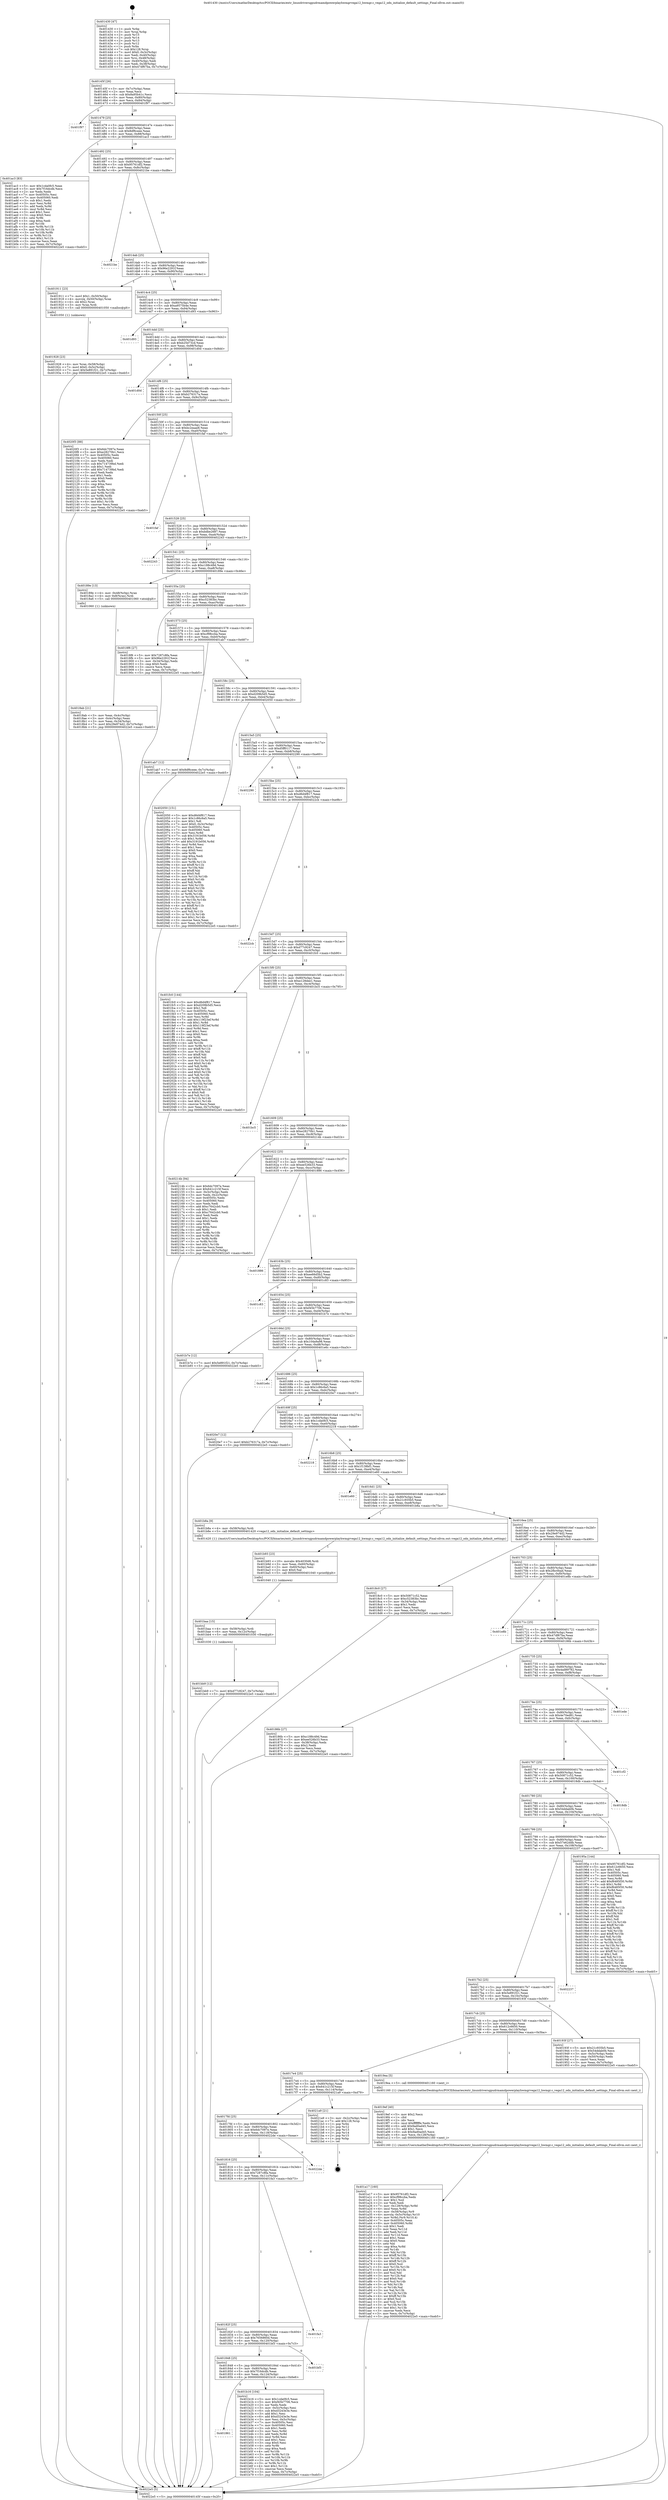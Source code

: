 digraph "0x401430" {
  label = "0x401430 (/mnt/c/Users/mathe/Desktop/tcc/POCII/binaries/extr_linuxdriversgpudrmamdpowerplayhwmgrvega12_hwmgr.c_vega12_odn_initialize_default_settings_Final-ollvm.out::main(0))"
  labelloc = "t"
  node[shape=record]

  Entry [label="",width=0.3,height=0.3,shape=circle,fillcolor=black,style=filled]
  "0x40145f" [label="{
     0x40145f [26]\l
     | [instrs]\l
     &nbsp;&nbsp;0x40145f \<+3\>: mov -0x7c(%rbp),%eax\l
     &nbsp;&nbsp;0x401462 \<+2\>: mov %eax,%ecx\l
     &nbsp;&nbsp;0x401464 \<+6\>: sub $0x8a95b41c,%ecx\l
     &nbsp;&nbsp;0x40146a \<+3\>: mov %eax,-0x80(%rbp)\l
     &nbsp;&nbsp;0x40146d \<+6\>: mov %ecx,-0x84(%rbp)\l
     &nbsp;&nbsp;0x401473 \<+6\>: je 0000000000401f97 \<main+0xb67\>\l
  }"]
  "0x401f97" [label="{
     0x401f97\l
  }", style=dashed]
  "0x401479" [label="{
     0x401479 [25]\l
     | [instrs]\l
     &nbsp;&nbsp;0x401479 \<+5\>: jmp 000000000040147e \<main+0x4e\>\l
     &nbsp;&nbsp;0x40147e \<+3\>: mov -0x80(%rbp),%eax\l
     &nbsp;&nbsp;0x401481 \<+5\>: sub $0x8df6ceee,%eax\l
     &nbsp;&nbsp;0x401486 \<+6\>: mov %eax,-0x88(%rbp)\l
     &nbsp;&nbsp;0x40148c \<+6\>: je 0000000000401ac3 \<main+0x693\>\l
  }"]
  Exit [label="",width=0.3,height=0.3,shape=circle,fillcolor=black,style=filled,peripheries=2]
  "0x401ac3" [label="{
     0x401ac3 [83]\l
     | [instrs]\l
     &nbsp;&nbsp;0x401ac3 \<+5\>: mov $0x1cda0fc5,%eax\l
     &nbsp;&nbsp;0x401ac8 \<+5\>: mov $0x7f16dcdb,%ecx\l
     &nbsp;&nbsp;0x401acd \<+2\>: xor %edx,%edx\l
     &nbsp;&nbsp;0x401acf \<+7\>: mov 0x40505c,%esi\l
     &nbsp;&nbsp;0x401ad6 \<+7\>: mov 0x405060,%edi\l
     &nbsp;&nbsp;0x401add \<+3\>: sub $0x1,%edx\l
     &nbsp;&nbsp;0x401ae0 \<+3\>: mov %esi,%r8d\l
     &nbsp;&nbsp;0x401ae3 \<+3\>: add %edx,%r8d\l
     &nbsp;&nbsp;0x401ae6 \<+4\>: imul %r8d,%esi\l
     &nbsp;&nbsp;0x401aea \<+3\>: and $0x1,%esi\l
     &nbsp;&nbsp;0x401aed \<+3\>: cmp $0x0,%esi\l
     &nbsp;&nbsp;0x401af0 \<+4\>: sete %r9b\l
     &nbsp;&nbsp;0x401af4 \<+3\>: cmp $0xa,%edi\l
     &nbsp;&nbsp;0x401af7 \<+4\>: setl %r10b\l
     &nbsp;&nbsp;0x401afb \<+3\>: mov %r9b,%r11b\l
     &nbsp;&nbsp;0x401afe \<+3\>: and %r10b,%r11b\l
     &nbsp;&nbsp;0x401b01 \<+3\>: xor %r10b,%r9b\l
     &nbsp;&nbsp;0x401b04 \<+3\>: or %r9b,%r11b\l
     &nbsp;&nbsp;0x401b07 \<+4\>: test $0x1,%r11b\l
     &nbsp;&nbsp;0x401b0b \<+3\>: cmovne %ecx,%eax\l
     &nbsp;&nbsp;0x401b0e \<+3\>: mov %eax,-0x7c(%rbp)\l
     &nbsp;&nbsp;0x401b11 \<+5\>: jmp 00000000004022e5 \<main+0xeb5\>\l
  }"]
  "0x401492" [label="{
     0x401492 [25]\l
     | [instrs]\l
     &nbsp;&nbsp;0x401492 \<+5\>: jmp 0000000000401497 \<main+0x67\>\l
     &nbsp;&nbsp;0x401497 \<+3\>: mov -0x80(%rbp),%eax\l
     &nbsp;&nbsp;0x40149a \<+5\>: sub $0x95761df2,%eax\l
     &nbsp;&nbsp;0x40149f \<+6\>: mov %eax,-0x8c(%rbp)\l
     &nbsp;&nbsp;0x4014a5 \<+6\>: je 00000000004021be \<main+0xd8e\>\l
  }"]
  "0x401bb9" [label="{
     0x401bb9 [12]\l
     | [instrs]\l
     &nbsp;&nbsp;0x401bb9 \<+7\>: movl $0xd77c9247,-0x7c(%rbp)\l
     &nbsp;&nbsp;0x401bc0 \<+5\>: jmp 00000000004022e5 \<main+0xeb5\>\l
  }"]
  "0x4021be" [label="{
     0x4021be\l
  }", style=dashed]
  "0x4014ab" [label="{
     0x4014ab [25]\l
     | [instrs]\l
     &nbsp;&nbsp;0x4014ab \<+5\>: jmp 00000000004014b0 \<main+0x80\>\l
     &nbsp;&nbsp;0x4014b0 \<+3\>: mov -0x80(%rbp),%eax\l
     &nbsp;&nbsp;0x4014b3 \<+5\>: sub $0x96e2291f,%eax\l
     &nbsp;&nbsp;0x4014b8 \<+6\>: mov %eax,-0x90(%rbp)\l
     &nbsp;&nbsp;0x4014be \<+6\>: je 0000000000401911 \<main+0x4e1\>\l
  }"]
  "0x401baa" [label="{
     0x401baa [15]\l
     | [instrs]\l
     &nbsp;&nbsp;0x401baa \<+4\>: mov -0x58(%rbp),%rdi\l
     &nbsp;&nbsp;0x401bae \<+6\>: mov %eax,-0x12c(%rbp)\l
     &nbsp;&nbsp;0x401bb4 \<+5\>: call 0000000000401030 \<free@plt\>\l
     | [calls]\l
     &nbsp;&nbsp;0x401030 \{1\} (unknown)\l
  }"]
  "0x401911" [label="{
     0x401911 [23]\l
     | [instrs]\l
     &nbsp;&nbsp;0x401911 \<+7\>: movl $0x1,-0x50(%rbp)\l
     &nbsp;&nbsp;0x401918 \<+4\>: movslq -0x50(%rbp),%rax\l
     &nbsp;&nbsp;0x40191c \<+4\>: shl $0x2,%rax\l
     &nbsp;&nbsp;0x401920 \<+3\>: mov %rax,%rdi\l
     &nbsp;&nbsp;0x401923 \<+5\>: call 0000000000401050 \<malloc@plt\>\l
     | [calls]\l
     &nbsp;&nbsp;0x401050 \{1\} (unknown)\l
  }"]
  "0x4014c4" [label="{
     0x4014c4 [25]\l
     | [instrs]\l
     &nbsp;&nbsp;0x4014c4 \<+5\>: jmp 00000000004014c9 \<main+0x99\>\l
     &nbsp;&nbsp;0x4014c9 \<+3\>: mov -0x80(%rbp),%eax\l
     &nbsp;&nbsp;0x4014cc \<+5\>: sub $0xa9575b4e,%eax\l
     &nbsp;&nbsp;0x4014d1 \<+6\>: mov %eax,-0x94(%rbp)\l
     &nbsp;&nbsp;0x4014d7 \<+6\>: je 0000000000401d93 \<main+0x963\>\l
  }"]
  "0x401b93" [label="{
     0x401b93 [23]\l
     | [instrs]\l
     &nbsp;&nbsp;0x401b93 \<+10\>: movabs $0x4030d6,%rdi\l
     &nbsp;&nbsp;0x401b9d \<+3\>: mov %eax,-0x60(%rbp)\l
     &nbsp;&nbsp;0x401ba0 \<+3\>: mov -0x60(%rbp),%esi\l
     &nbsp;&nbsp;0x401ba3 \<+2\>: mov $0x0,%al\l
     &nbsp;&nbsp;0x401ba5 \<+5\>: call 0000000000401040 \<printf@plt\>\l
     | [calls]\l
     &nbsp;&nbsp;0x401040 \{1\} (unknown)\l
  }"]
  "0x401d93" [label="{
     0x401d93\l
  }", style=dashed]
  "0x4014dd" [label="{
     0x4014dd [25]\l
     | [instrs]\l
     &nbsp;&nbsp;0x4014dd \<+5\>: jmp 00000000004014e2 \<main+0xb2\>\l
     &nbsp;&nbsp;0x4014e2 \<+3\>: mov -0x80(%rbp),%eax\l
     &nbsp;&nbsp;0x4014e5 \<+5\>: sub $0xb25d73cd,%eax\l
     &nbsp;&nbsp;0x4014ea \<+6\>: mov %eax,-0x98(%rbp)\l
     &nbsp;&nbsp;0x4014f0 \<+6\>: je 0000000000401d0d \<main+0x8dd\>\l
  }"]
  "0x401861" [label="{
     0x401861\l
  }", style=dashed]
  "0x401d0d" [label="{
     0x401d0d\l
  }", style=dashed]
  "0x4014f6" [label="{
     0x4014f6 [25]\l
     | [instrs]\l
     &nbsp;&nbsp;0x4014f6 \<+5\>: jmp 00000000004014fb \<main+0xcb\>\l
     &nbsp;&nbsp;0x4014fb \<+3\>: mov -0x80(%rbp),%eax\l
     &nbsp;&nbsp;0x4014fe \<+5\>: sub $0xb276317a,%eax\l
     &nbsp;&nbsp;0x401503 \<+6\>: mov %eax,-0x9c(%rbp)\l
     &nbsp;&nbsp;0x401509 \<+6\>: je 00000000004020f3 \<main+0xcc3\>\l
  }"]
  "0x401b16" [label="{
     0x401b16 [104]\l
     | [instrs]\l
     &nbsp;&nbsp;0x401b16 \<+5\>: mov $0x1cda0fc5,%eax\l
     &nbsp;&nbsp;0x401b1b \<+5\>: mov $0xf45b7706,%ecx\l
     &nbsp;&nbsp;0x401b20 \<+2\>: xor %edx,%edx\l
     &nbsp;&nbsp;0x401b22 \<+3\>: mov -0x5c(%rbp),%esi\l
     &nbsp;&nbsp;0x401b25 \<+6\>: sub $0xd3243e3e,%esi\l
     &nbsp;&nbsp;0x401b2b \<+3\>: add $0x1,%esi\l
     &nbsp;&nbsp;0x401b2e \<+6\>: add $0xd3243e3e,%esi\l
     &nbsp;&nbsp;0x401b34 \<+3\>: mov %esi,-0x5c(%rbp)\l
     &nbsp;&nbsp;0x401b37 \<+7\>: mov 0x40505c,%esi\l
     &nbsp;&nbsp;0x401b3e \<+7\>: mov 0x405060,%edi\l
     &nbsp;&nbsp;0x401b45 \<+3\>: sub $0x1,%edx\l
     &nbsp;&nbsp;0x401b48 \<+3\>: mov %esi,%r8d\l
     &nbsp;&nbsp;0x401b4b \<+3\>: add %edx,%r8d\l
     &nbsp;&nbsp;0x401b4e \<+4\>: imul %r8d,%esi\l
     &nbsp;&nbsp;0x401b52 \<+3\>: and $0x1,%esi\l
     &nbsp;&nbsp;0x401b55 \<+3\>: cmp $0x0,%esi\l
     &nbsp;&nbsp;0x401b58 \<+4\>: sete %r9b\l
     &nbsp;&nbsp;0x401b5c \<+3\>: cmp $0xa,%edi\l
     &nbsp;&nbsp;0x401b5f \<+4\>: setl %r10b\l
     &nbsp;&nbsp;0x401b63 \<+3\>: mov %r9b,%r11b\l
     &nbsp;&nbsp;0x401b66 \<+3\>: and %r10b,%r11b\l
     &nbsp;&nbsp;0x401b69 \<+3\>: xor %r10b,%r9b\l
     &nbsp;&nbsp;0x401b6c \<+3\>: or %r9b,%r11b\l
     &nbsp;&nbsp;0x401b6f \<+4\>: test $0x1,%r11b\l
     &nbsp;&nbsp;0x401b73 \<+3\>: cmovne %ecx,%eax\l
     &nbsp;&nbsp;0x401b76 \<+3\>: mov %eax,-0x7c(%rbp)\l
     &nbsp;&nbsp;0x401b79 \<+5\>: jmp 00000000004022e5 \<main+0xeb5\>\l
  }"]
  "0x4020f3" [label="{
     0x4020f3 [88]\l
     | [instrs]\l
     &nbsp;&nbsp;0x4020f3 \<+5\>: mov $0x6dc7097e,%eax\l
     &nbsp;&nbsp;0x4020f8 \<+5\>: mov $0xe28270b1,%ecx\l
     &nbsp;&nbsp;0x4020fd \<+7\>: mov 0x40505c,%edx\l
     &nbsp;&nbsp;0x402104 \<+7\>: mov 0x405060,%esi\l
     &nbsp;&nbsp;0x40210b \<+2\>: mov %edx,%edi\l
     &nbsp;&nbsp;0x40210d \<+6\>: sub $0x714739bd,%edi\l
     &nbsp;&nbsp;0x402113 \<+3\>: sub $0x1,%edi\l
     &nbsp;&nbsp;0x402116 \<+6\>: add $0x714739bd,%edi\l
     &nbsp;&nbsp;0x40211c \<+3\>: imul %edi,%edx\l
     &nbsp;&nbsp;0x40211f \<+3\>: and $0x1,%edx\l
     &nbsp;&nbsp;0x402122 \<+3\>: cmp $0x0,%edx\l
     &nbsp;&nbsp;0x402125 \<+4\>: sete %r8b\l
     &nbsp;&nbsp;0x402129 \<+3\>: cmp $0xa,%esi\l
     &nbsp;&nbsp;0x40212c \<+4\>: setl %r9b\l
     &nbsp;&nbsp;0x402130 \<+3\>: mov %r8b,%r10b\l
     &nbsp;&nbsp;0x402133 \<+3\>: and %r9b,%r10b\l
     &nbsp;&nbsp;0x402136 \<+3\>: xor %r9b,%r8b\l
     &nbsp;&nbsp;0x402139 \<+3\>: or %r8b,%r10b\l
     &nbsp;&nbsp;0x40213c \<+4\>: test $0x1,%r10b\l
     &nbsp;&nbsp;0x402140 \<+3\>: cmovne %ecx,%eax\l
     &nbsp;&nbsp;0x402143 \<+3\>: mov %eax,-0x7c(%rbp)\l
     &nbsp;&nbsp;0x402146 \<+5\>: jmp 00000000004022e5 \<main+0xeb5\>\l
  }"]
  "0x40150f" [label="{
     0x40150f [25]\l
     | [instrs]\l
     &nbsp;&nbsp;0x40150f \<+5\>: jmp 0000000000401514 \<main+0xe4\>\l
     &nbsp;&nbsp;0x401514 \<+3\>: mov -0x80(%rbp),%eax\l
     &nbsp;&nbsp;0x401517 \<+5\>: sub $0xbc2eaae8,%eax\l
     &nbsp;&nbsp;0x40151c \<+6\>: mov %eax,-0xa0(%rbp)\l
     &nbsp;&nbsp;0x401522 \<+6\>: je 0000000000401faf \<main+0xb7f\>\l
  }"]
  "0x401848" [label="{
     0x401848 [25]\l
     | [instrs]\l
     &nbsp;&nbsp;0x401848 \<+5\>: jmp 000000000040184d \<main+0x41d\>\l
     &nbsp;&nbsp;0x40184d \<+3\>: mov -0x80(%rbp),%eax\l
     &nbsp;&nbsp;0x401850 \<+5\>: sub $0x7f16dcdb,%eax\l
     &nbsp;&nbsp;0x401855 \<+6\>: mov %eax,-0x124(%rbp)\l
     &nbsp;&nbsp;0x40185b \<+6\>: je 0000000000401b16 \<main+0x6e6\>\l
  }"]
  "0x401faf" [label="{
     0x401faf\l
  }", style=dashed]
  "0x401528" [label="{
     0x401528 [25]\l
     | [instrs]\l
     &nbsp;&nbsp;0x401528 \<+5\>: jmp 000000000040152d \<main+0xfd\>\l
     &nbsp;&nbsp;0x40152d \<+3\>: mov -0x80(%rbp),%eax\l
     &nbsp;&nbsp;0x401530 \<+5\>: sub $0xbdbe2687,%eax\l
     &nbsp;&nbsp;0x401535 \<+6\>: mov %eax,-0xa4(%rbp)\l
     &nbsp;&nbsp;0x40153b \<+6\>: je 0000000000402243 \<main+0xe13\>\l
  }"]
  "0x401bf3" [label="{
     0x401bf3\l
  }", style=dashed]
  "0x402243" [label="{
     0x402243\l
  }", style=dashed]
  "0x401541" [label="{
     0x401541 [25]\l
     | [instrs]\l
     &nbsp;&nbsp;0x401541 \<+5\>: jmp 0000000000401546 \<main+0x116\>\l
     &nbsp;&nbsp;0x401546 \<+3\>: mov -0x80(%rbp),%eax\l
     &nbsp;&nbsp;0x401549 \<+5\>: sub $0xc188c49d,%eax\l
     &nbsp;&nbsp;0x40154e \<+6\>: mov %eax,-0xa8(%rbp)\l
     &nbsp;&nbsp;0x401554 \<+6\>: je 000000000040189e \<main+0x46e\>\l
  }"]
  "0x40182f" [label="{
     0x40182f [25]\l
     | [instrs]\l
     &nbsp;&nbsp;0x40182f \<+5\>: jmp 0000000000401834 \<main+0x404\>\l
     &nbsp;&nbsp;0x401834 \<+3\>: mov -0x80(%rbp),%eax\l
     &nbsp;&nbsp;0x401837 \<+5\>: sub $0x7656860d,%eax\l
     &nbsp;&nbsp;0x40183c \<+6\>: mov %eax,-0x120(%rbp)\l
     &nbsp;&nbsp;0x401842 \<+6\>: je 0000000000401bf3 \<main+0x7c3\>\l
  }"]
  "0x40189e" [label="{
     0x40189e [13]\l
     | [instrs]\l
     &nbsp;&nbsp;0x40189e \<+4\>: mov -0x48(%rbp),%rax\l
     &nbsp;&nbsp;0x4018a2 \<+4\>: mov 0x8(%rax),%rdi\l
     &nbsp;&nbsp;0x4018a6 \<+5\>: call 0000000000401060 \<atoi@plt\>\l
     | [calls]\l
     &nbsp;&nbsp;0x401060 \{1\} (unknown)\l
  }"]
  "0x40155a" [label="{
     0x40155a [25]\l
     | [instrs]\l
     &nbsp;&nbsp;0x40155a \<+5\>: jmp 000000000040155f \<main+0x12f\>\l
     &nbsp;&nbsp;0x40155f \<+3\>: mov -0x80(%rbp),%eax\l
     &nbsp;&nbsp;0x401562 \<+5\>: sub $0xc52383bc,%eax\l
     &nbsp;&nbsp;0x401567 \<+6\>: mov %eax,-0xac(%rbp)\l
     &nbsp;&nbsp;0x40156d \<+6\>: je 00000000004018f6 \<main+0x4c6\>\l
  }"]
  "0x401fa3" [label="{
     0x401fa3\l
  }", style=dashed]
  "0x4018f6" [label="{
     0x4018f6 [27]\l
     | [instrs]\l
     &nbsp;&nbsp;0x4018f6 \<+5\>: mov $0x7287c8fa,%eax\l
     &nbsp;&nbsp;0x4018fb \<+5\>: mov $0x96e2291f,%ecx\l
     &nbsp;&nbsp;0x401900 \<+3\>: mov -0x34(%rbp),%edx\l
     &nbsp;&nbsp;0x401903 \<+3\>: cmp $0x0,%edx\l
     &nbsp;&nbsp;0x401906 \<+3\>: cmove %ecx,%eax\l
     &nbsp;&nbsp;0x401909 \<+3\>: mov %eax,-0x7c(%rbp)\l
     &nbsp;&nbsp;0x40190c \<+5\>: jmp 00000000004022e5 \<main+0xeb5\>\l
  }"]
  "0x401573" [label="{
     0x401573 [25]\l
     | [instrs]\l
     &nbsp;&nbsp;0x401573 \<+5\>: jmp 0000000000401578 \<main+0x148\>\l
     &nbsp;&nbsp;0x401578 \<+3\>: mov -0x80(%rbp),%eax\l
     &nbsp;&nbsp;0x40157b \<+5\>: sub $0xcf98ccba,%eax\l
     &nbsp;&nbsp;0x401580 \<+6\>: mov %eax,-0xb0(%rbp)\l
     &nbsp;&nbsp;0x401586 \<+6\>: je 0000000000401ab7 \<main+0x687\>\l
  }"]
  "0x401816" [label="{
     0x401816 [25]\l
     | [instrs]\l
     &nbsp;&nbsp;0x401816 \<+5\>: jmp 000000000040181b \<main+0x3eb\>\l
     &nbsp;&nbsp;0x40181b \<+3\>: mov -0x80(%rbp),%eax\l
     &nbsp;&nbsp;0x40181e \<+5\>: sub $0x7287c8fa,%eax\l
     &nbsp;&nbsp;0x401823 \<+6\>: mov %eax,-0x11c(%rbp)\l
     &nbsp;&nbsp;0x401829 \<+6\>: je 0000000000401fa3 \<main+0xb73\>\l
  }"]
  "0x401ab7" [label="{
     0x401ab7 [12]\l
     | [instrs]\l
     &nbsp;&nbsp;0x401ab7 \<+7\>: movl $0x8df6ceee,-0x7c(%rbp)\l
     &nbsp;&nbsp;0x401abe \<+5\>: jmp 00000000004022e5 \<main+0xeb5\>\l
  }"]
  "0x40158c" [label="{
     0x40158c [25]\l
     | [instrs]\l
     &nbsp;&nbsp;0x40158c \<+5\>: jmp 0000000000401591 \<main+0x161\>\l
     &nbsp;&nbsp;0x401591 \<+3\>: mov -0x80(%rbp),%eax\l
     &nbsp;&nbsp;0x401594 \<+5\>: sub $0xd209b5d5,%eax\l
     &nbsp;&nbsp;0x401599 \<+6\>: mov %eax,-0xb4(%rbp)\l
     &nbsp;&nbsp;0x40159f \<+6\>: je 0000000000402050 \<main+0xc20\>\l
  }"]
  "0x4022de" [label="{
     0x4022de\l
  }", style=dashed]
  "0x402050" [label="{
     0x402050 [151]\l
     | [instrs]\l
     &nbsp;&nbsp;0x402050 \<+5\>: mov $0xd6d4f817,%eax\l
     &nbsp;&nbsp;0x402055 \<+5\>: mov $0x1c86c6a5,%ecx\l
     &nbsp;&nbsp;0x40205a \<+2\>: mov $0x1,%dl\l
     &nbsp;&nbsp;0x40205c \<+7\>: movl $0x0,-0x3c(%rbp)\l
     &nbsp;&nbsp;0x402063 \<+7\>: mov 0x40505c,%esi\l
     &nbsp;&nbsp;0x40206a \<+7\>: mov 0x405060,%edi\l
     &nbsp;&nbsp;0x402071 \<+3\>: mov %esi,%r8d\l
     &nbsp;&nbsp;0x402074 \<+7\>: sub $0x3191b056,%r8d\l
     &nbsp;&nbsp;0x40207b \<+4\>: sub $0x1,%r8d\l
     &nbsp;&nbsp;0x40207f \<+7\>: add $0x3191b056,%r8d\l
     &nbsp;&nbsp;0x402086 \<+4\>: imul %r8d,%esi\l
     &nbsp;&nbsp;0x40208a \<+3\>: and $0x1,%esi\l
     &nbsp;&nbsp;0x40208d \<+3\>: cmp $0x0,%esi\l
     &nbsp;&nbsp;0x402090 \<+4\>: sete %r9b\l
     &nbsp;&nbsp;0x402094 \<+3\>: cmp $0xa,%edi\l
     &nbsp;&nbsp;0x402097 \<+4\>: setl %r10b\l
     &nbsp;&nbsp;0x40209b \<+3\>: mov %r9b,%r11b\l
     &nbsp;&nbsp;0x40209e \<+4\>: xor $0xff,%r11b\l
     &nbsp;&nbsp;0x4020a2 \<+3\>: mov %r10b,%bl\l
     &nbsp;&nbsp;0x4020a5 \<+3\>: xor $0xff,%bl\l
     &nbsp;&nbsp;0x4020a8 \<+3\>: xor $0x0,%dl\l
     &nbsp;&nbsp;0x4020ab \<+3\>: mov %r11b,%r14b\l
     &nbsp;&nbsp;0x4020ae \<+4\>: and $0x0,%r14b\l
     &nbsp;&nbsp;0x4020b2 \<+3\>: and %dl,%r9b\l
     &nbsp;&nbsp;0x4020b5 \<+3\>: mov %bl,%r15b\l
     &nbsp;&nbsp;0x4020b8 \<+4\>: and $0x0,%r15b\l
     &nbsp;&nbsp;0x4020bc \<+3\>: and %dl,%r10b\l
     &nbsp;&nbsp;0x4020bf \<+3\>: or %r9b,%r14b\l
     &nbsp;&nbsp;0x4020c2 \<+3\>: or %r10b,%r15b\l
     &nbsp;&nbsp;0x4020c5 \<+3\>: xor %r15b,%r14b\l
     &nbsp;&nbsp;0x4020c8 \<+3\>: or %bl,%r11b\l
     &nbsp;&nbsp;0x4020cb \<+4\>: xor $0xff,%r11b\l
     &nbsp;&nbsp;0x4020cf \<+3\>: or $0x0,%dl\l
     &nbsp;&nbsp;0x4020d2 \<+3\>: and %dl,%r11b\l
     &nbsp;&nbsp;0x4020d5 \<+3\>: or %r11b,%r14b\l
     &nbsp;&nbsp;0x4020d8 \<+4\>: test $0x1,%r14b\l
     &nbsp;&nbsp;0x4020dc \<+3\>: cmovne %ecx,%eax\l
     &nbsp;&nbsp;0x4020df \<+3\>: mov %eax,-0x7c(%rbp)\l
     &nbsp;&nbsp;0x4020e2 \<+5\>: jmp 00000000004022e5 \<main+0xeb5\>\l
  }"]
  "0x4015a5" [label="{
     0x4015a5 [25]\l
     | [instrs]\l
     &nbsp;&nbsp;0x4015a5 \<+5\>: jmp 00000000004015aa \<main+0x17a\>\l
     &nbsp;&nbsp;0x4015aa \<+3\>: mov -0x80(%rbp),%eax\l
     &nbsp;&nbsp;0x4015ad \<+5\>: sub $0xd5ff0117,%eax\l
     &nbsp;&nbsp;0x4015b2 \<+6\>: mov %eax,-0xb8(%rbp)\l
     &nbsp;&nbsp;0x4015b8 \<+6\>: je 0000000000402290 \<main+0xe60\>\l
  }"]
  "0x4017fd" [label="{
     0x4017fd [25]\l
     | [instrs]\l
     &nbsp;&nbsp;0x4017fd \<+5\>: jmp 0000000000401802 \<main+0x3d2\>\l
     &nbsp;&nbsp;0x401802 \<+3\>: mov -0x80(%rbp),%eax\l
     &nbsp;&nbsp;0x401805 \<+5\>: sub $0x6dc7097e,%eax\l
     &nbsp;&nbsp;0x40180a \<+6\>: mov %eax,-0x118(%rbp)\l
     &nbsp;&nbsp;0x401810 \<+6\>: je 00000000004022de \<main+0xeae\>\l
  }"]
  "0x402290" [label="{
     0x402290\l
  }", style=dashed]
  "0x4015be" [label="{
     0x4015be [25]\l
     | [instrs]\l
     &nbsp;&nbsp;0x4015be \<+5\>: jmp 00000000004015c3 \<main+0x193\>\l
     &nbsp;&nbsp;0x4015c3 \<+3\>: mov -0x80(%rbp),%eax\l
     &nbsp;&nbsp;0x4015c6 \<+5\>: sub $0xd6d4f817,%eax\l
     &nbsp;&nbsp;0x4015cb \<+6\>: mov %eax,-0xbc(%rbp)\l
     &nbsp;&nbsp;0x4015d1 \<+6\>: je 00000000004022cb \<main+0xe9b\>\l
  }"]
  "0x4021a9" [label="{
     0x4021a9 [21]\l
     | [instrs]\l
     &nbsp;&nbsp;0x4021a9 \<+3\>: mov -0x2c(%rbp),%eax\l
     &nbsp;&nbsp;0x4021ac \<+7\>: add $0x128,%rsp\l
     &nbsp;&nbsp;0x4021b3 \<+1\>: pop %rbx\l
     &nbsp;&nbsp;0x4021b4 \<+2\>: pop %r12\l
     &nbsp;&nbsp;0x4021b6 \<+2\>: pop %r13\l
     &nbsp;&nbsp;0x4021b8 \<+2\>: pop %r14\l
     &nbsp;&nbsp;0x4021ba \<+2\>: pop %r15\l
     &nbsp;&nbsp;0x4021bc \<+1\>: pop %rbp\l
     &nbsp;&nbsp;0x4021bd \<+1\>: ret\l
  }"]
  "0x4022cb" [label="{
     0x4022cb\l
  }", style=dashed]
  "0x4015d7" [label="{
     0x4015d7 [25]\l
     | [instrs]\l
     &nbsp;&nbsp;0x4015d7 \<+5\>: jmp 00000000004015dc \<main+0x1ac\>\l
     &nbsp;&nbsp;0x4015dc \<+3\>: mov -0x80(%rbp),%eax\l
     &nbsp;&nbsp;0x4015df \<+5\>: sub $0xd77c9247,%eax\l
     &nbsp;&nbsp;0x4015e4 \<+6\>: mov %eax,-0xc0(%rbp)\l
     &nbsp;&nbsp;0x4015ea \<+6\>: je 0000000000401fc0 \<main+0xb90\>\l
  }"]
  "0x401a17" [label="{
     0x401a17 [160]\l
     | [instrs]\l
     &nbsp;&nbsp;0x401a17 \<+5\>: mov $0x95761df2,%ecx\l
     &nbsp;&nbsp;0x401a1c \<+5\>: mov $0xcf98ccba,%edx\l
     &nbsp;&nbsp;0x401a21 \<+3\>: mov $0x1,%sil\l
     &nbsp;&nbsp;0x401a24 \<+2\>: xor %edi,%edi\l
     &nbsp;&nbsp;0x401a26 \<+7\>: mov -0x128(%rbp),%r8d\l
     &nbsp;&nbsp;0x401a2d \<+4\>: imul %eax,%r8d\l
     &nbsp;&nbsp;0x401a31 \<+4\>: mov -0x58(%rbp),%r9\l
     &nbsp;&nbsp;0x401a35 \<+4\>: movslq -0x5c(%rbp),%r10\l
     &nbsp;&nbsp;0x401a39 \<+4\>: mov %r8d,(%r9,%r10,4)\l
     &nbsp;&nbsp;0x401a3d \<+7\>: mov 0x40505c,%eax\l
     &nbsp;&nbsp;0x401a44 \<+8\>: mov 0x405060,%r8d\l
     &nbsp;&nbsp;0x401a4c \<+3\>: sub $0x1,%edi\l
     &nbsp;&nbsp;0x401a4f \<+3\>: mov %eax,%r11d\l
     &nbsp;&nbsp;0x401a52 \<+3\>: add %edi,%r11d\l
     &nbsp;&nbsp;0x401a55 \<+4\>: imul %r11d,%eax\l
     &nbsp;&nbsp;0x401a59 \<+3\>: and $0x1,%eax\l
     &nbsp;&nbsp;0x401a5c \<+3\>: cmp $0x0,%eax\l
     &nbsp;&nbsp;0x401a5f \<+3\>: sete %bl\l
     &nbsp;&nbsp;0x401a62 \<+4\>: cmp $0xa,%r8d\l
     &nbsp;&nbsp;0x401a66 \<+4\>: setl %r14b\l
     &nbsp;&nbsp;0x401a6a \<+3\>: mov %bl,%r15b\l
     &nbsp;&nbsp;0x401a6d \<+4\>: xor $0xff,%r15b\l
     &nbsp;&nbsp;0x401a71 \<+3\>: mov %r14b,%r12b\l
     &nbsp;&nbsp;0x401a74 \<+4\>: xor $0xff,%r12b\l
     &nbsp;&nbsp;0x401a78 \<+4\>: xor $0x0,%sil\l
     &nbsp;&nbsp;0x401a7c \<+3\>: mov %r15b,%r13b\l
     &nbsp;&nbsp;0x401a7f \<+4\>: and $0x0,%r13b\l
     &nbsp;&nbsp;0x401a83 \<+3\>: and %sil,%bl\l
     &nbsp;&nbsp;0x401a86 \<+3\>: mov %r12b,%al\l
     &nbsp;&nbsp;0x401a89 \<+2\>: and $0x0,%al\l
     &nbsp;&nbsp;0x401a8b \<+3\>: and %sil,%r14b\l
     &nbsp;&nbsp;0x401a8e \<+3\>: or %bl,%r13b\l
     &nbsp;&nbsp;0x401a91 \<+3\>: or %r14b,%al\l
     &nbsp;&nbsp;0x401a94 \<+3\>: xor %al,%r13b\l
     &nbsp;&nbsp;0x401a97 \<+3\>: or %r12b,%r15b\l
     &nbsp;&nbsp;0x401a9a \<+4\>: xor $0xff,%r15b\l
     &nbsp;&nbsp;0x401a9e \<+4\>: or $0x0,%sil\l
     &nbsp;&nbsp;0x401aa2 \<+3\>: and %sil,%r15b\l
     &nbsp;&nbsp;0x401aa5 \<+3\>: or %r15b,%r13b\l
     &nbsp;&nbsp;0x401aa8 \<+4\>: test $0x1,%r13b\l
     &nbsp;&nbsp;0x401aac \<+3\>: cmovne %edx,%ecx\l
     &nbsp;&nbsp;0x401aaf \<+3\>: mov %ecx,-0x7c(%rbp)\l
     &nbsp;&nbsp;0x401ab2 \<+5\>: jmp 00000000004022e5 \<main+0xeb5\>\l
  }"]
  "0x401fc0" [label="{
     0x401fc0 [144]\l
     | [instrs]\l
     &nbsp;&nbsp;0x401fc0 \<+5\>: mov $0xd6d4f817,%eax\l
     &nbsp;&nbsp;0x401fc5 \<+5\>: mov $0xd209b5d5,%ecx\l
     &nbsp;&nbsp;0x401fca \<+2\>: mov $0x1,%dl\l
     &nbsp;&nbsp;0x401fcc \<+7\>: mov 0x40505c,%esi\l
     &nbsp;&nbsp;0x401fd3 \<+7\>: mov 0x405060,%edi\l
     &nbsp;&nbsp;0x401fda \<+3\>: mov %esi,%r8d\l
     &nbsp;&nbsp;0x401fdd \<+7\>: add $0x119f23ef,%r8d\l
     &nbsp;&nbsp;0x401fe4 \<+4\>: sub $0x1,%r8d\l
     &nbsp;&nbsp;0x401fe8 \<+7\>: sub $0x119f23ef,%r8d\l
     &nbsp;&nbsp;0x401fef \<+4\>: imul %r8d,%esi\l
     &nbsp;&nbsp;0x401ff3 \<+3\>: and $0x1,%esi\l
     &nbsp;&nbsp;0x401ff6 \<+3\>: cmp $0x0,%esi\l
     &nbsp;&nbsp;0x401ff9 \<+4\>: sete %r9b\l
     &nbsp;&nbsp;0x401ffd \<+3\>: cmp $0xa,%edi\l
     &nbsp;&nbsp;0x402000 \<+4\>: setl %r10b\l
     &nbsp;&nbsp;0x402004 \<+3\>: mov %r9b,%r11b\l
     &nbsp;&nbsp;0x402007 \<+4\>: xor $0xff,%r11b\l
     &nbsp;&nbsp;0x40200b \<+3\>: mov %r10b,%bl\l
     &nbsp;&nbsp;0x40200e \<+3\>: xor $0xff,%bl\l
     &nbsp;&nbsp;0x402011 \<+3\>: xor $0x0,%dl\l
     &nbsp;&nbsp;0x402014 \<+3\>: mov %r11b,%r14b\l
     &nbsp;&nbsp;0x402017 \<+4\>: and $0x0,%r14b\l
     &nbsp;&nbsp;0x40201b \<+3\>: and %dl,%r9b\l
     &nbsp;&nbsp;0x40201e \<+3\>: mov %bl,%r15b\l
     &nbsp;&nbsp;0x402021 \<+4\>: and $0x0,%r15b\l
     &nbsp;&nbsp;0x402025 \<+3\>: and %dl,%r10b\l
     &nbsp;&nbsp;0x402028 \<+3\>: or %r9b,%r14b\l
     &nbsp;&nbsp;0x40202b \<+3\>: or %r10b,%r15b\l
     &nbsp;&nbsp;0x40202e \<+3\>: xor %r15b,%r14b\l
     &nbsp;&nbsp;0x402031 \<+3\>: or %bl,%r11b\l
     &nbsp;&nbsp;0x402034 \<+4\>: xor $0xff,%r11b\l
     &nbsp;&nbsp;0x402038 \<+3\>: or $0x0,%dl\l
     &nbsp;&nbsp;0x40203b \<+3\>: and %dl,%r11b\l
     &nbsp;&nbsp;0x40203e \<+3\>: or %r11b,%r14b\l
     &nbsp;&nbsp;0x402041 \<+4\>: test $0x1,%r14b\l
     &nbsp;&nbsp;0x402045 \<+3\>: cmovne %ecx,%eax\l
     &nbsp;&nbsp;0x402048 \<+3\>: mov %eax,-0x7c(%rbp)\l
     &nbsp;&nbsp;0x40204b \<+5\>: jmp 00000000004022e5 \<main+0xeb5\>\l
  }"]
  "0x4015f0" [label="{
     0x4015f0 [25]\l
     | [instrs]\l
     &nbsp;&nbsp;0x4015f0 \<+5\>: jmp 00000000004015f5 \<main+0x1c5\>\l
     &nbsp;&nbsp;0x4015f5 \<+3\>: mov -0x80(%rbp),%eax\l
     &nbsp;&nbsp;0x4015f8 \<+5\>: sub $0xe128dee1,%eax\l
     &nbsp;&nbsp;0x4015fd \<+6\>: mov %eax,-0xc4(%rbp)\l
     &nbsp;&nbsp;0x401603 \<+6\>: je 0000000000401bc5 \<main+0x795\>\l
  }"]
  "0x4019ef" [label="{
     0x4019ef [40]\l
     | [instrs]\l
     &nbsp;&nbsp;0x4019ef \<+5\>: mov $0x2,%ecx\l
     &nbsp;&nbsp;0x4019f4 \<+1\>: cltd\l
     &nbsp;&nbsp;0x4019f5 \<+2\>: idiv %ecx\l
     &nbsp;&nbsp;0x4019f7 \<+6\>: imul $0xfffffffe,%edx,%ecx\l
     &nbsp;&nbsp;0x4019fd \<+6\>: add $0x9ad0ad45,%ecx\l
     &nbsp;&nbsp;0x401a03 \<+3\>: add $0x1,%ecx\l
     &nbsp;&nbsp;0x401a06 \<+6\>: sub $0x9ad0ad45,%ecx\l
     &nbsp;&nbsp;0x401a0c \<+6\>: mov %ecx,-0x128(%rbp)\l
     &nbsp;&nbsp;0x401a12 \<+5\>: call 0000000000401160 \<next_i\>\l
     | [calls]\l
     &nbsp;&nbsp;0x401160 \{1\} (/mnt/c/Users/mathe/Desktop/tcc/POCII/binaries/extr_linuxdriversgpudrmamdpowerplayhwmgrvega12_hwmgr.c_vega12_odn_initialize_default_settings_Final-ollvm.out::next_i)\l
  }"]
  "0x401bc5" [label="{
     0x401bc5\l
  }", style=dashed]
  "0x401609" [label="{
     0x401609 [25]\l
     | [instrs]\l
     &nbsp;&nbsp;0x401609 \<+5\>: jmp 000000000040160e \<main+0x1de\>\l
     &nbsp;&nbsp;0x40160e \<+3\>: mov -0x80(%rbp),%eax\l
     &nbsp;&nbsp;0x401611 \<+5\>: sub $0xe28270b1,%eax\l
     &nbsp;&nbsp;0x401616 \<+6\>: mov %eax,-0xc8(%rbp)\l
     &nbsp;&nbsp;0x40161c \<+6\>: je 000000000040214b \<main+0xd1b\>\l
  }"]
  "0x4017e4" [label="{
     0x4017e4 [25]\l
     | [instrs]\l
     &nbsp;&nbsp;0x4017e4 \<+5\>: jmp 00000000004017e9 \<main+0x3b9\>\l
     &nbsp;&nbsp;0x4017e9 \<+3\>: mov -0x80(%rbp),%eax\l
     &nbsp;&nbsp;0x4017ec \<+5\>: sub $0x641c215f,%eax\l
     &nbsp;&nbsp;0x4017f1 \<+6\>: mov %eax,-0x114(%rbp)\l
     &nbsp;&nbsp;0x4017f7 \<+6\>: je 00000000004021a9 \<main+0xd79\>\l
  }"]
  "0x40214b" [label="{
     0x40214b [94]\l
     | [instrs]\l
     &nbsp;&nbsp;0x40214b \<+5\>: mov $0x6dc7097e,%eax\l
     &nbsp;&nbsp;0x402150 \<+5\>: mov $0x641c215f,%ecx\l
     &nbsp;&nbsp;0x402155 \<+3\>: mov -0x3c(%rbp),%edx\l
     &nbsp;&nbsp;0x402158 \<+3\>: mov %edx,-0x2c(%rbp)\l
     &nbsp;&nbsp;0x40215b \<+7\>: mov 0x40505c,%edx\l
     &nbsp;&nbsp;0x402162 \<+7\>: mov 0x405060,%esi\l
     &nbsp;&nbsp;0x402169 \<+2\>: mov %edx,%edi\l
     &nbsp;&nbsp;0x40216b \<+6\>: add $0xc7642cb0,%edi\l
     &nbsp;&nbsp;0x402171 \<+3\>: sub $0x1,%edi\l
     &nbsp;&nbsp;0x402174 \<+6\>: sub $0xc7642cb0,%edi\l
     &nbsp;&nbsp;0x40217a \<+3\>: imul %edi,%edx\l
     &nbsp;&nbsp;0x40217d \<+3\>: and $0x1,%edx\l
     &nbsp;&nbsp;0x402180 \<+3\>: cmp $0x0,%edx\l
     &nbsp;&nbsp;0x402183 \<+4\>: sete %r8b\l
     &nbsp;&nbsp;0x402187 \<+3\>: cmp $0xa,%esi\l
     &nbsp;&nbsp;0x40218a \<+4\>: setl %r9b\l
     &nbsp;&nbsp;0x40218e \<+3\>: mov %r8b,%r10b\l
     &nbsp;&nbsp;0x402191 \<+3\>: and %r9b,%r10b\l
     &nbsp;&nbsp;0x402194 \<+3\>: xor %r9b,%r8b\l
     &nbsp;&nbsp;0x402197 \<+3\>: or %r8b,%r10b\l
     &nbsp;&nbsp;0x40219a \<+4\>: test $0x1,%r10b\l
     &nbsp;&nbsp;0x40219e \<+3\>: cmovne %ecx,%eax\l
     &nbsp;&nbsp;0x4021a1 \<+3\>: mov %eax,-0x7c(%rbp)\l
     &nbsp;&nbsp;0x4021a4 \<+5\>: jmp 00000000004022e5 \<main+0xeb5\>\l
  }"]
  "0x401622" [label="{
     0x401622 [25]\l
     | [instrs]\l
     &nbsp;&nbsp;0x401622 \<+5\>: jmp 0000000000401627 \<main+0x1f7\>\l
     &nbsp;&nbsp;0x401627 \<+3\>: mov -0x80(%rbp),%eax\l
     &nbsp;&nbsp;0x40162a \<+5\>: sub $0xee526b33,%eax\l
     &nbsp;&nbsp;0x40162f \<+6\>: mov %eax,-0xcc(%rbp)\l
     &nbsp;&nbsp;0x401635 \<+6\>: je 0000000000401886 \<main+0x456\>\l
  }"]
  "0x4019ea" [label="{
     0x4019ea [5]\l
     | [instrs]\l
     &nbsp;&nbsp;0x4019ea \<+5\>: call 0000000000401160 \<next_i\>\l
     | [calls]\l
     &nbsp;&nbsp;0x401160 \{1\} (/mnt/c/Users/mathe/Desktop/tcc/POCII/binaries/extr_linuxdriversgpudrmamdpowerplayhwmgrvega12_hwmgr.c_vega12_odn_initialize_default_settings_Final-ollvm.out::next_i)\l
  }"]
  "0x401886" [label="{
     0x401886\l
  }", style=dashed]
  "0x40163b" [label="{
     0x40163b [25]\l
     | [instrs]\l
     &nbsp;&nbsp;0x40163b \<+5\>: jmp 0000000000401640 \<main+0x210\>\l
     &nbsp;&nbsp;0x401640 \<+3\>: mov -0x80(%rbp),%eax\l
     &nbsp;&nbsp;0x401643 \<+5\>: sub $0xee66d5b2,%eax\l
     &nbsp;&nbsp;0x401648 \<+6\>: mov %eax,-0xd0(%rbp)\l
     &nbsp;&nbsp;0x40164e \<+6\>: je 0000000000401c83 \<main+0x853\>\l
  }"]
  "0x4017cb" [label="{
     0x4017cb [25]\l
     | [instrs]\l
     &nbsp;&nbsp;0x4017cb \<+5\>: jmp 00000000004017d0 \<main+0x3a0\>\l
     &nbsp;&nbsp;0x4017d0 \<+3\>: mov -0x80(%rbp),%eax\l
     &nbsp;&nbsp;0x4017d3 \<+5\>: sub $0x612c6650,%eax\l
     &nbsp;&nbsp;0x4017d8 \<+6\>: mov %eax,-0x110(%rbp)\l
     &nbsp;&nbsp;0x4017de \<+6\>: je 00000000004019ea \<main+0x5ba\>\l
  }"]
  "0x401c83" [label="{
     0x401c83\l
  }", style=dashed]
  "0x401654" [label="{
     0x401654 [25]\l
     | [instrs]\l
     &nbsp;&nbsp;0x401654 \<+5\>: jmp 0000000000401659 \<main+0x229\>\l
     &nbsp;&nbsp;0x401659 \<+3\>: mov -0x80(%rbp),%eax\l
     &nbsp;&nbsp;0x40165c \<+5\>: sub $0xf45b7706,%eax\l
     &nbsp;&nbsp;0x401661 \<+6\>: mov %eax,-0xd4(%rbp)\l
     &nbsp;&nbsp;0x401667 \<+6\>: je 0000000000401b7e \<main+0x74e\>\l
  }"]
  "0x40193f" [label="{
     0x40193f [27]\l
     | [instrs]\l
     &nbsp;&nbsp;0x40193f \<+5\>: mov $0x21c935b5,%eax\l
     &nbsp;&nbsp;0x401944 \<+5\>: mov $0x54ddab0b,%ecx\l
     &nbsp;&nbsp;0x401949 \<+3\>: mov -0x5c(%rbp),%edx\l
     &nbsp;&nbsp;0x40194c \<+3\>: cmp -0x50(%rbp),%edx\l
     &nbsp;&nbsp;0x40194f \<+3\>: cmovl %ecx,%eax\l
     &nbsp;&nbsp;0x401952 \<+3\>: mov %eax,-0x7c(%rbp)\l
     &nbsp;&nbsp;0x401955 \<+5\>: jmp 00000000004022e5 \<main+0xeb5\>\l
  }"]
  "0x401b7e" [label="{
     0x401b7e [12]\l
     | [instrs]\l
     &nbsp;&nbsp;0x401b7e \<+7\>: movl $0x5e891f21,-0x7c(%rbp)\l
     &nbsp;&nbsp;0x401b85 \<+5\>: jmp 00000000004022e5 \<main+0xeb5\>\l
  }"]
  "0x40166d" [label="{
     0x40166d [25]\l
     | [instrs]\l
     &nbsp;&nbsp;0x40166d \<+5\>: jmp 0000000000401672 \<main+0x242\>\l
     &nbsp;&nbsp;0x401672 \<+3\>: mov -0x80(%rbp),%eax\l
     &nbsp;&nbsp;0x401675 \<+5\>: sub $0x104a9a98,%eax\l
     &nbsp;&nbsp;0x40167a \<+6\>: mov %eax,-0xd8(%rbp)\l
     &nbsp;&nbsp;0x401680 \<+6\>: je 0000000000401e6c \<main+0xa3c\>\l
  }"]
  "0x4017b2" [label="{
     0x4017b2 [25]\l
     | [instrs]\l
     &nbsp;&nbsp;0x4017b2 \<+5\>: jmp 00000000004017b7 \<main+0x387\>\l
     &nbsp;&nbsp;0x4017b7 \<+3\>: mov -0x80(%rbp),%eax\l
     &nbsp;&nbsp;0x4017ba \<+5\>: sub $0x5e891f21,%eax\l
     &nbsp;&nbsp;0x4017bf \<+6\>: mov %eax,-0x10c(%rbp)\l
     &nbsp;&nbsp;0x4017c5 \<+6\>: je 000000000040193f \<main+0x50f\>\l
  }"]
  "0x401e6c" [label="{
     0x401e6c\l
  }", style=dashed]
  "0x401686" [label="{
     0x401686 [25]\l
     | [instrs]\l
     &nbsp;&nbsp;0x401686 \<+5\>: jmp 000000000040168b \<main+0x25b\>\l
     &nbsp;&nbsp;0x40168b \<+3\>: mov -0x80(%rbp),%eax\l
     &nbsp;&nbsp;0x40168e \<+5\>: sub $0x1c86c6a5,%eax\l
     &nbsp;&nbsp;0x401693 \<+6\>: mov %eax,-0xdc(%rbp)\l
     &nbsp;&nbsp;0x401699 \<+6\>: je 00000000004020e7 \<main+0xcb7\>\l
  }"]
  "0x402237" [label="{
     0x402237\l
  }", style=dashed]
  "0x4020e7" [label="{
     0x4020e7 [12]\l
     | [instrs]\l
     &nbsp;&nbsp;0x4020e7 \<+7\>: movl $0xb276317a,-0x7c(%rbp)\l
     &nbsp;&nbsp;0x4020ee \<+5\>: jmp 00000000004022e5 \<main+0xeb5\>\l
  }"]
  "0x40169f" [label="{
     0x40169f [25]\l
     | [instrs]\l
     &nbsp;&nbsp;0x40169f \<+5\>: jmp 00000000004016a4 \<main+0x274\>\l
     &nbsp;&nbsp;0x4016a4 \<+3\>: mov -0x80(%rbp),%eax\l
     &nbsp;&nbsp;0x4016a7 \<+5\>: sub $0x1cda0fc5,%eax\l
     &nbsp;&nbsp;0x4016ac \<+6\>: mov %eax,-0xe0(%rbp)\l
     &nbsp;&nbsp;0x4016b2 \<+6\>: je 0000000000402218 \<main+0xde8\>\l
  }"]
  "0x401799" [label="{
     0x401799 [25]\l
     | [instrs]\l
     &nbsp;&nbsp;0x401799 \<+5\>: jmp 000000000040179e \<main+0x36e\>\l
     &nbsp;&nbsp;0x40179e \<+3\>: mov -0x80(%rbp),%eax\l
     &nbsp;&nbsp;0x4017a1 \<+5\>: sub $0x57e62ddb,%eax\l
     &nbsp;&nbsp;0x4017a6 \<+6\>: mov %eax,-0x108(%rbp)\l
     &nbsp;&nbsp;0x4017ac \<+6\>: je 0000000000402237 \<main+0xe07\>\l
  }"]
  "0x402218" [label="{
     0x402218\l
  }", style=dashed]
  "0x4016b8" [label="{
     0x4016b8 [25]\l
     | [instrs]\l
     &nbsp;&nbsp;0x4016b8 \<+5\>: jmp 00000000004016bd \<main+0x28d\>\l
     &nbsp;&nbsp;0x4016bd \<+3\>: mov -0x80(%rbp),%eax\l
     &nbsp;&nbsp;0x4016c0 \<+5\>: sub $0x1f138bf1,%eax\l
     &nbsp;&nbsp;0x4016c5 \<+6\>: mov %eax,-0xe4(%rbp)\l
     &nbsp;&nbsp;0x4016cb \<+6\>: je 0000000000401e60 \<main+0xa30\>\l
  }"]
  "0x40195a" [label="{
     0x40195a [144]\l
     | [instrs]\l
     &nbsp;&nbsp;0x40195a \<+5\>: mov $0x95761df2,%eax\l
     &nbsp;&nbsp;0x40195f \<+5\>: mov $0x612c6650,%ecx\l
     &nbsp;&nbsp;0x401964 \<+2\>: mov $0x1,%dl\l
     &nbsp;&nbsp;0x401966 \<+7\>: mov 0x40505c,%esi\l
     &nbsp;&nbsp;0x40196d \<+7\>: mov 0x405060,%edi\l
     &nbsp;&nbsp;0x401974 \<+3\>: mov %esi,%r8d\l
     &nbsp;&nbsp;0x401977 \<+7\>: add $0xf6485f30,%r8d\l
     &nbsp;&nbsp;0x40197e \<+4\>: sub $0x1,%r8d\l
     &nbsp;&nbsp;0x401982 \<+7\>: sub $0xf6485f30,%r8d\l
     &nbsp;&nbsp;0x401989 \<+4\>: imul %r8d,%esi\l
     &nbsp;&nbsp;0x40198d \<+3\>: and $0x1,%esi\l
     &nbsp;&nbsp;0x401990 \<+3\>: cmp $0x0,%esi\l
     &nbsp;&nbsp;0x401993 \<+4\>: sete %r9b\l
     &nbsp;&nbsp;0x401997 \<+3\>: cmp $0xa,%edi\l
     &nbsp;&nbsp;0x40199a \<+4\>: setl %r10b\l
     &nbsp;&nbsp;0x40199e \<+3\>: mov %r9b,%r11b\l
     &nbsp;&nbsp;0x4019a1 \<+4\>: xor $0xff,%r11b\l
     &nbsp;&nbsp;0x4019a5 \<+3\>: mov %r10b,%bl\l
     &nbsp;&nbsp;0x4019a8 \<+3\>: xor $0xff,%bl\l
     &nbsp;&nbsp;0x4019ab \<+3\>: xor $0x1,%dl\l
     &nbsp;&nbsp;0x4019ae \<+3\>: mov %r11b,%r14b\l
     &nbsp;&nbsp;0x4019b1 \<+4\>: and $0xff,%r14b\l
     &nbsp;&nbsp;0x4019b5 \<+3\>: and %dl,%r9b\l
     &nbsp;&nbsp;0x4019b8 \<+3\>: mov %bl,%r15b\l
     &nbsp;&nbsp;0x4019bb \<+4\>: and $0xff,%r15b\l
     &nbsp;&nbsp;0x4019bf \<+3\>: and %dl,%r10b\l
     &nbsp;&nbsp;0x4019c2 \<+3\>: or %r9b,%r14b\l
     &nbsp;&nbsp;0x4019c5 \<+3\>: or %r10b,%r15b\l
     &nbsp;&nbsp;0x4019c8 \<+3\>: xor %r15b,%r14b\l
     &nbsp;&nbsp;0x4019cb \<+3\>: or %bl,%r11b\l
     &nbsp;&nbsp;0x4019ce \<+4\>: xor $0xff,%r11b\l
     &nbsp;&nbsp;0x4019d2 \<+3\>: or $0x1,%dl\l
     &nbsp;&nbsp;0x4019d5 \<+3\>: and %dl,%r11b\l
     &nbsp;&nbsp;0x4019d8 \<+3\>: or %r11b,%r14b\l
     &nbsp;&nbsp;0x4019db \<+4\>: test $0x1,%r14b\l
     &nbsp;&nbsp;0x4019df \<+3\>: cmovne %ecx,%eax\l
     &nbsp;&nbsp;0x4019e2 \<+3\>: mov %eax,-0x7c(%rbp)\l
     &nbsp;&nbsp;0x4019e5 \<+5\>: jmp 00000000004022e5 \<main+0xeb5\>\l
  }"]
  "0x401e60" [label="{
     0x401e60\l
  }", style=dashed]
  "0x4016d1" [label="{
     0x4016d1 [25]\l
     | [instrs]\l
     &nbsp;&nbsp;0x4016d1 \<+5\>: jmp 00000000004016d6 \<main+0x2a6\>\l
     &nbsp;&nbsp;0x4016d6 \<+3\>: mov -0x80(%rbp),%eax\l
     &nbsp;&nbsp;0x4016d9 \<+5\>: sub $0x21c935b5,%eax\l
     &nbsp;&nbsp;0x4016de \<+6\>: mov %eax,-0xe8(%rbp)\l
     &nbsp;&nbsp;0x4016e4 \<+6\>: je 0000000000401b8a \<main+0x75a\>\l
  }"]
  "0x401780" [label="{
     0x401780 [25]\l
     | [instrs]\l
     &nbsp;&nbsp;0x401780 \<+5\>: jmp 0000000000401785 \<main+0x355\>\l
     &nbsp;&nbsp;0x401785 \<+3\>: mov -0x80(%rbp),%eax\l
     &nbsp;&nbsp;0x401788 \<+5\>: sub $0x54ddab0b,%eax\l
     &nbsp;&nbsp;0x40178d \<+6\>: mov %eax,-0x104(%rbp)\l
     &nbsp;&nbsp;0x401793 \<+6\>: je 000000000040195a \<main+0x52a\>\l
  }"]
  "0x401b8a" [label="{
     0x401b8a [9]\l
     | [instrs]\l
     &nbsp;&nbsp;0x401b8a \<+4\>: mov -0x58(%rbp),%rdi\l
     &nbsp;&nbsp;0x401b8e \<+5\>: call 0000000000401420 \<vega12_odn_initialize_default_settings\>\l
     | [calls]\l
     &nbsp;&nbsp;0x401420 \{1\} (/mnt/c/Users/mathe/Desktop/tcc/POCII/binaries/extr_linuxdriversgpudrmamdpowerplayhwmgrvega12_hwmgr.c_vega12_odn_initialize_default_settings_Final-ollvm.out::vega12_odn_initialize_default_settings)\l
  }"]
  "0x4016ea" [label="{
     0x4016ea [25]\l
     | [instrs]\l
     &nbsp;&nbsp;0x4016ea \<+5\>: jmp 00000000004016ef \<main+0x2bf\>\l
     &nbsp;&nbsp;0x4016ef \<+3\>: mov -0x80(%rbp),%eax\l
     &nbsp;&nbsp;0x4016f2 \<+5\>: sub $0x29e974d2,%eax\l
     &nbsp;&nbsp;0x4016f7 \<+6\>: mov %eax,-0xec(%rbp)\l
     &nbsp;&nbsp;0x4016fd \<+6\>: je 00000000004018c0 \<main+0x490\>\l
  }"]
  "0x4018db" [label="{
     0x4018db\l
  }", style=dashed]
  "0x4018c0" [label="{
     0x4018c0 [27]\l
     | [instrs]\l
     &nbsp;&nbsp;0x4018c0 \<+5\>: mov $0x50871c52,%eax\l
     &nbsp;&nbsp;0x4018c5 \<+5\>: mov $0xc52383bc,%ecx\l
     &nbsp;&nbsp;0x4018ca \<+3\>: mov -0x34(%rbp),%edx\l
     &nbsp;&nbsp;0x4018cd \<+3\>: cmp $0x1,%edx\l
     &nbsp;&nbsp;0x4018d0 \<+3\>: cmovl %ecx,%eax\l
     &nbsp;&nbsp;0x4018d3 \<+3\>: mov %eax,-0x7c(%rbp)\l
     &nbsp;&nbsp;0x4018d6 \<+5\>: jmp 00000000004022e5 \<main+0xeb5\>\l
  }"]
  "0x401703" [label="{
     0x401703 [25]\l
     | [instrs]\l
     &nbsp;&nbsp;0x401703 \<+5\>: jmp 0000000000401708 \<main+0x2d8\>\l
     &nbsp;&nbsp;0x401708 \<+3\>: mov -0x80(%rbp),%eax\l
     &nbsp;&nbsp;0x40170b \<+5\>: sub $0x2fbc0bad,%eax\l
     &nbsp;&nbsp;0x401710 \<+6\>: mov %eax,-0xf0(%rbp)\l
     &nbsp;&nbsp;0x401716 \<+6\>: je 0000000000401e8b \<main+0xa5b\>\l
  }"]
  "0x401767" [label="{
     0x401767 [25]\l
     | [instrs]\l
     &nbsp;&nbsp;0x401767 \<+5\>: jmp 000000000040176c \<main+0x33c\>\l
     &nbsp;&nbsp;0x40176c \<+3\>: mov -0x80(%rbp),%eax\l
     &nbsp;&nbsp;0x40176f \<+5\>: sub $0x50871c52,%eax\l
     &nbsp;&nbsp;0x401774 \<+6\>: mov %eax,-0x100(%rbp)\l
     &nbsp;&nbsp;0x40177a \<+6\>: je 00000000004018db \<main+0x4ab\>\l
  }"]
  "0x401e8b" [label="{
     0x401e8b\l
  }", style=dashed]
  "0x40171c" [label="{
     0x40171c [25]\l
     | [instrs]\l
     &nbsp;&nbsp;0x40171c \<+5\>: jmp 0000000000401721 \<main+0x2f1\>\l
     &nbsp;&nbsp;0x401721 \<+3\>: mov -0x80(%rbp),%eax\l
     &nbsp;&nbsp;0x401724 \<+5\>: sub $0x47df67ba,%eax\l
     &nbsp;&nbsp;0x401729 \<+6\>: mov %eax,-0xf4(%rbp)\l
     &nbsp;&nbsp;0x40172f \<+6\>: je 000000000040186b \<main+0x43b\>\l
  }"]
  "0x401cf2" [label="{
     0x401cf2\l
  }", style=dashed]
  "0x40186b" [label="{
     0x40186b [27]\l
     | [instrs]\l
     &nbsp;&nbsp;0x40186b \<+5\>: mov $0xc188c49d,%eax\l
     &nbsp;&nbsp;0x401870 \<+5\>: mov $0xee526b33,%ecx\l
     &nbsp;&nbsp;0x401875 \<+3\>: mov -0x38(%rbp),%edx\l
     &nbsp;&nbsp;0x401878 \<+3\>: cmp $0x2,%edx\l
     &nbsp;&nbsp;0x40187b \<+3\>: cmovne %ecx,%eax\l
     &nbsp;&nbsp;0x40187e \<+3\>: mov %eax,-0x7c(%rbp)\l
     &nbsp;&nbsp;0x401881 \<+5\>: jmp 00000000004022e5 \<main+0xeb5\>\l
  }"]
  "0x401735" [label="{
     0x401735 [25]\l
     | [instrs]\l
     &nbsp;&nbsp;0x401735 \<+5\>: jmp 000000000040173a \<main+0x30a\>\l
     &nbsp;&nbsp;0x40173a \<+3\>: mov -0x80(%rbp),%eax\l
     &nbsp;&nbsp;0x40173d \<+5\>: sub $0x4ad89782,%eax\l
     &nbsp;&nbsp;0x401742 \<+6\>: mov %eax,-0xf8(%rbp)\l
     &nbsp;&nbsp;0x401748 \<+6\>: je 0000000000401ede \<main+0xaae\>\l
  }"]
  "0x4022e5" [label="{
     0x4022e5 [5]\l
     | [instrs]\l
     &nbsp;&nbsp;0x4022e5 \<+5\>: jmp 000000000040145f \<main+0x2f\>\l
  }"]
  "0x401430" [label="{
     0x401430 [47]\l
     | [instrs]\l
     &nbsp;&nbsp;0x401430 \<+1\>: push %rbp\l
     &nbsp;&nbsp;0x401431 \<+3\>: mov %rsp,%rbp\l
     &nbsp;&nbsp;0x401434 \<+2\>: push %r15\l
     &nbsp;&nbsp;0x401436 \<+2\>: push %r14\l
     &nbsp;&nbsp;0x401438 \<+2\>: push %r13\l
     &nbsp;&nbsp;0x40143a \<+2\>: push %r12\l
     &nbsp;&nbsp;0x40143c \<+1\>: push %rbx\l
     &nbsp;&nbsp;0x40143d \<+7\>: sub $0x128,%rsp\l
     &nbsp;&nbsp;0x401444 \<+7\>: movl $0x0,-0x3c(%rbp)\l
     &nbsp;&nbsp;0x40144b \<+3\>: mov %edi,-0x40(%rbp)\l
     &nbsp;&nbsp;0x40144e \<+4\>: mov %rsi,-0x48(%rbp)\l
     &nbsp;&nbsp;0x401452 \<+3\>: mov -0x40(%rbp),%edi\l
     &nbsp;&nbsp;0x401455 \<+3\>: mov %edi,-0x38(%rbp)\l
     &nbsp;&nbsp;0x401458 \<+7\>: movl $0x47df67ba,-0x7c(%rbp)\l
  }"]
  "0x4018ab" [label="{
     0x4018ab [21]\l
     | [instrs]\l
     &nbsp;&nbsp;0x4018ab \<+3\>: mov %eax,-0x4c(%rbp)\l
     &nbsp;&nbsp;0x4018ae \<+3\>: mov -0x4c(%rbp),%eax\l
     &nbsp;&nbsp;0x4018b1 \<+3\>: mov %eax,-0x34(%rbp)\l
     &nbsp;&nbsp;0x4018b4 \<+7\>: movl $0x29e974d2,-0x7c(%rbp)\l
     &nbsp;&nbsp;0x4018bb \<+5\>: jmp 00000000004022e5 \<main+0xeb5\>\l
  }"]
  "0x401928" [label="{
     0x401928 [23]\l
     | [instrs]\l
     &nbsp;&nbsp;0x401928 \<+4\>: mov %rax,-0x58(%rbp)\l
     &nbsp;&nbsp;0x40192c \<+7\>: movl $0x0,-0x5c(%rbp)\l
     &nbsp;&nbsp;0x401933 \<+7\>: movl $0x5e891f21,-0x7c(%rbp)\l
     &nbsp;&nbsp;0x40193a \<+5\>: jmp 00000000004022e5 \<main+0xeb5\>\l
  }"]
  "0x40174e" [label="{
     0x40174e [25]\l
     | [instrs]\l
     &nbsp;&nbsp;0x40174e \<+5\>: jmp 0000000000401753 \<main+0x323\>\l
     &nbsp;&nbsp;0x401753 \<+3\>: mov -0x80(%rbp),%eax\l
     &nbsp;&nbsp;0x401756 \<+5\>: sub $0x4e70ed81,%eax\l
     &nbsp;&nbsp;0x40175b \<+6\>: mov %eax,-0xfc(%rbp)\l
     &nbsp;&nbsp;0x401761 \<+6\>: je 0000000000401cf2 \<main+0x8c2\>\l
  }"]
  "0x401ede" [label="{
     0x401ede\l
  }", style=dashed]
  Entry -> "0x401430" [label=" 1"]
  "0x40145f" -> "0x401f97" [label=" 0"]
  "0x40145f" -> "0x401479" [label=" 20"]
  "0x4021a9" -> Exit [label=" 1"]
  "0x401479" -> "0x401ac3" [label=" 1"]
  "0x401479" -> "0x401492" [label=" 19"]
  "0x40214b" -> "0x4022e5" [label=" 1"]
  "0x401492" -> "0x4021be" [label=" 0"]
  "0x401492" -> "0x4014ab" [label=" 19"]
  "0x4020f3" -> "0x4022e5" [label=" 1"]
  "0x4014ab" -> "0x401911" [label=" 1"]
  "0x4014ab" -> "0x4014c4" [label=" 18"]
  "0x4020e7" -> "0x4022e5" [label=" 1"]
  "0x4014c4" -> "0x401d93" [label=" 0"]
  "0x4014c4" -> "0x4014dd" [label=" 18"]
  "0x402050" -> "0x4022e5" [label=" 1"]
  "0x4014dd" -> "0x401d0d" [label=" 0"]
  "0x4014dd" -> "0x4014f6" [label=" 18"]
  "0x401fc0" -> "0x4022e5" [label=" 1"]
  "0x4014f6" -> "0x4020f3" [label=" 1"]
  "0x4014f6" -> "0x40150f" [label=" 17"]
  "0x401bb9" -> "0x4022e5" [label=" 1"]
  "0x40150f" -> "0x401faf" [label=" 0"]
  "0x40150f" -> "0x401528" [label=" 17"]
  "0x401b93" -> "0x401baa" [label=" 1"]
  "0x401528" -> "0x402243" [label=" 0"]
  "0x401528" -> "0x401541" [label=" 17"]
  "0x401b8a" -> "0x401b93" [label=" 1"]
  "0x401541" -> "0x40189e" [label=" 1"]
  "0x401541" -> "0x40155a" [label=" 16"]
  "0x401b16" -> "0x4022e5" [label=" 1"]
  "0x40155a" -> "0x4018f6" [label=" 1"]
  "0x40155a" -> "0x401573" [label=" 15"]
  "0x401848" -> "0x401861" [label=" 0"]
  "0x401573" -> "0x401ab7" [label=" 1"]
  "0x401573" -> "0x40158c" [label=" 14"]
  "0x401baa" -> "0x401bb9" [label=" 1"]
  "0x40158c" -> "0x402050" [label=" 1"]
  "0x40158c" -> "0x4015a5" [label=" 13"]
  "0x40182f" -> "0x401848" [label=" 1"]
  "0x4015a5" -> "0x402290" [label=" 0"]
  "0x4015a5" -> "0x4015be" [label=" 13"]
  "0x401b7e" -> "0x4022e5" [label=" 1"]
  "0x4015be" -> "0x4022cb" [label=" 0"]
  "0x4015be" -> "0x4015d7" [label=" 13"]
  "0x401816" -> "0x40182f" [label=" 1"]
  "0x4015d7" -> "0x401fc0" [label=" 1"]
  "0x4015d7" -> "0x4015f0" [label=" 12"]
  "0x401848" -> "0x401b16" [label=" 1"]
  "0x4015f0" -> "0x401bc5" [label=" 0"]
  "0x4015f0" -> "0x401609" [label=" 12"]
  "0x4017fd" -> "0x401816" [label=" 1"]
  "0x401609" -> "0x40214b" [label=" 1"]
  "0x401609" -> "0x401622" [label=" 11"]
  "0x4017fd" -> "0x4022de" [label=" 0"]
  "0x401622" -> "0x401886" [label=" 0"]
  "0x401622" -> "0x40163b" [label=" 11"]
  "0x40182f" -> "0x401bf3" [label=" 0"]
  "0x40163b" -> "0x401c83" [label=" 0"]
  "0x40163b" -> "0x401654" [label=" 11"]
  "0x4017e4" -> "0x4021a9" [label=" 1"]
  "0x401654" -> "0x401b7e" [label=" 1"]
  "0x401654" -> "0x40166d" [label=" 10"]
  "0x401816" -> "0x401fa3" [label=" 0"]
  "0x40166d" -> "0x401e6c" [label=" 0"]
  "0x40166d" -> "0x401686" [label=" 10"]
  "0x401ab7" -> "0x4022e5" [label=" 1"]
  "0x401686" -> "0x4020e7" [label=" 1"]
  "0x401686" -> "0x40169f" [label=" 9"]
  "0x401a17" -> "0x4022e5" [label=" 1"]
  "0x40169f" -> "0x402218" [label=" 0"]
  "0x40169f" -> "0x4016b8" [label=" 9"]
  "0x4019ea" -> "0x4019ef" [label=" 1"]
  "0x4016b8" -> "0x401e60" [label=" 0"]
  "0x4016b8" -> "0x4016d1" [label=" 9"]
  "0x4017cb" -> "0x4017e4" [label=" 2"]
  "0x4016d1" -> "0x401b8a" [label=" 1"]
  "0x4016d1" -> "0x4016ea" [label=" 8"]
  "0x4017e4" -> "0x4017fd" [label=" 1"]
  "0x4016ea" -> "0x4018c0" [label=" 1"]
  "0x4016ea" -> "0x401703" [label=" 7"]
  "0x40195a" -> "0x4022e5" [label=" 1"]
  "0x401703" -> "0x401e8b" [label=" 0"]
  "0x401703" -> "0x40171c" [label=" 7"]
  "0x4017b2" -> "0x4017cb" [label=" 3"]
  "0x40171c" -> "0x40186b" [label=" 1"]
  "0x40171c" -> "0x401735" [label=" 6"]
  "0x40186b" -> "0x4022e5" [label=" 1"]
  "0x401430" -> "0x40145f" [label=" 1"]
  "0x4022e5" -> "0x40145f" [label=" 19"]
  "0x40189e" -> "0x4018ab" [label=" 1"]
  "0x4018ab" -> "0x4022e5" [label=" 1"]
  "0x4018c0" -> "0x4022e5" [label=" 1"]
  "0x4018f6" -> "0x4022e5" [label=" 1"]
  "0x401911" -> "0x401928" [label=" 1"]
  "0x401928" -> "0x4022e5" [label=" 1"]
  "0x4017b2" -> "0x40193f" [label=" 2"]
  "0x401735" -> "0x401ede" [label=" 0"]
  "0x401735" -> "0x40174e" [label=" 6"]
  "0x401ac3" -> "0x4022e5" [label=" 1"]
  "0x40174e" -> "0x401cf2" [label=" 0"]
  "0x40174e" -> "0x401767" [label=" 6"]
  "0x40193f" -> "0x4022e5" [label=" 2"]
  "0x401767" -> "0x4018db" [label=" 0"]
  "0x401767" -> "0x401780" [label=" 6"]
  "0x4017cb" -> "0x4019ea" [label=" 1"]
  "0x401780" -> "0x40195a" [label=" 1"]
  "0x401780" -> "0x401799" [label=" 5"]
  "0x4019ef" -> "0x401a17" [label=" 1"]
  "0x401799" -> "0x402237" [label=" 0"]
  "0x401799" -> "0x4017b2" [label=" 5"]
}
